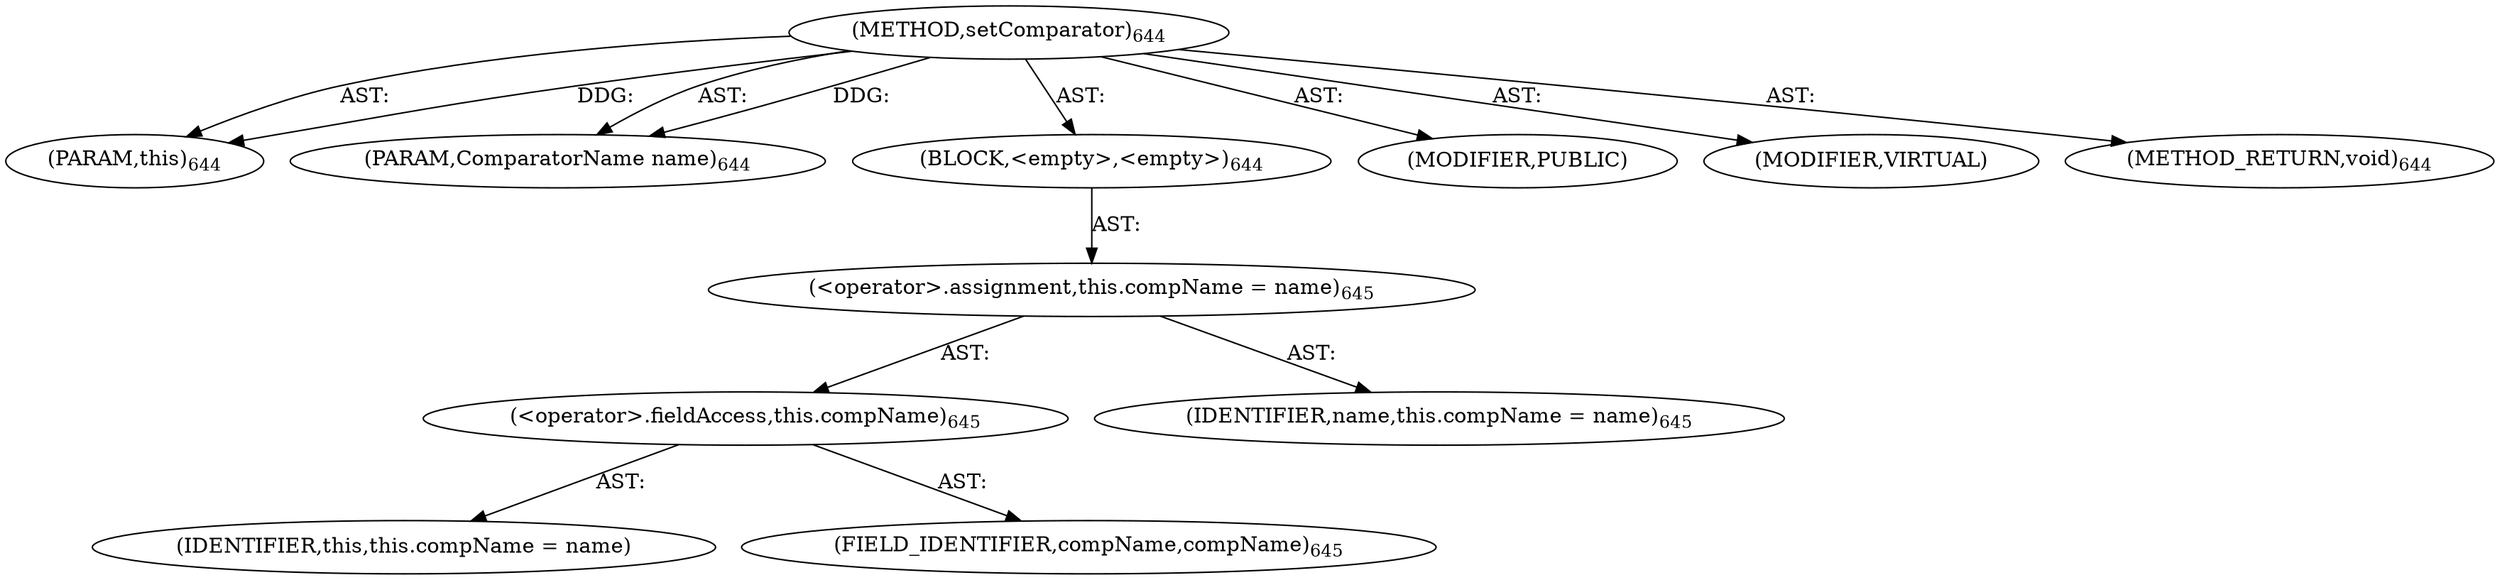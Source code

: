 digraph "setComparator" {  
"111669149717" [label = <(METHOD,setComparator)<SUB>644</SUB>> ]
"115964117028" [label = <(PARAM,this)<SUB>644</SUB>> ]
"115964117029" [label = <(PARAM,ComparatorName name)<SUB>644</SUB>> ]
"25769803853" [label = <(BLOCK,&lt;empty&gt;,&lt;empty&gt;)<SUB>644</SUB>> ]
"30064771372" [label = <(&lt;operator&gt;.assignment,this.compName = name)<SUB>645</SUB>> ]
"30064771373" [label = <(&lt;operator&gt;.fieldAccess,this.compName)<SUB>645</SUB>> ]
"68719476979" [label = <(IDENTIFIER,this,this.compName = name)> ]
"55834574919" [label = <(FIELD_IDENTIFIER,compName,compName)<SUB>645</SUB>> ]
"68719476980" [label = <(IDENTIFIER,name,this.compName = name)<SUB>645</SUB>> ]
"133143986231" [label = <(MODIFIER,PUBLIC)> ]
"133143986232" [label = <(MODIFIER,VIRTUAL)> ]
"128849018901" [label = <(METHOD_RETURN,void)<SUB>644</SUB>> ]
  "111669149717" -> "115964117028"  [ label = "AST: "] 
  "111669149717" -> "115964117029"  [ label = "AST: "] 
  "111669149717" -> "25769803853"  [ label = "AST: "] 
  "111669149717" -> "133143986231"  [ label = "AST: "] 
  "111669149717" -> "133143986232"  [ label = "AST: "] 
  "111669149717" -> "128849018901"  [ label = "AST: "] 
  "25769803853" -> "30064771372"  [ label = "AST: "] 
  "30064771372" -> "30064771373"  [ label = "AST: "] 
  "30064771372" -> "68719476980"  [ label = "AST: "] 
  "30064771373" -> "68719476979"  [ label = "AST: "] 
  "30064771373" -> "55834574919"  [ label = "AST: "] 
  "111669149717" -> "115964117028"  [ label = "DDG: "] 
  "111669149717" -> "115964117029"  [ label = "DDG: "] 
}
